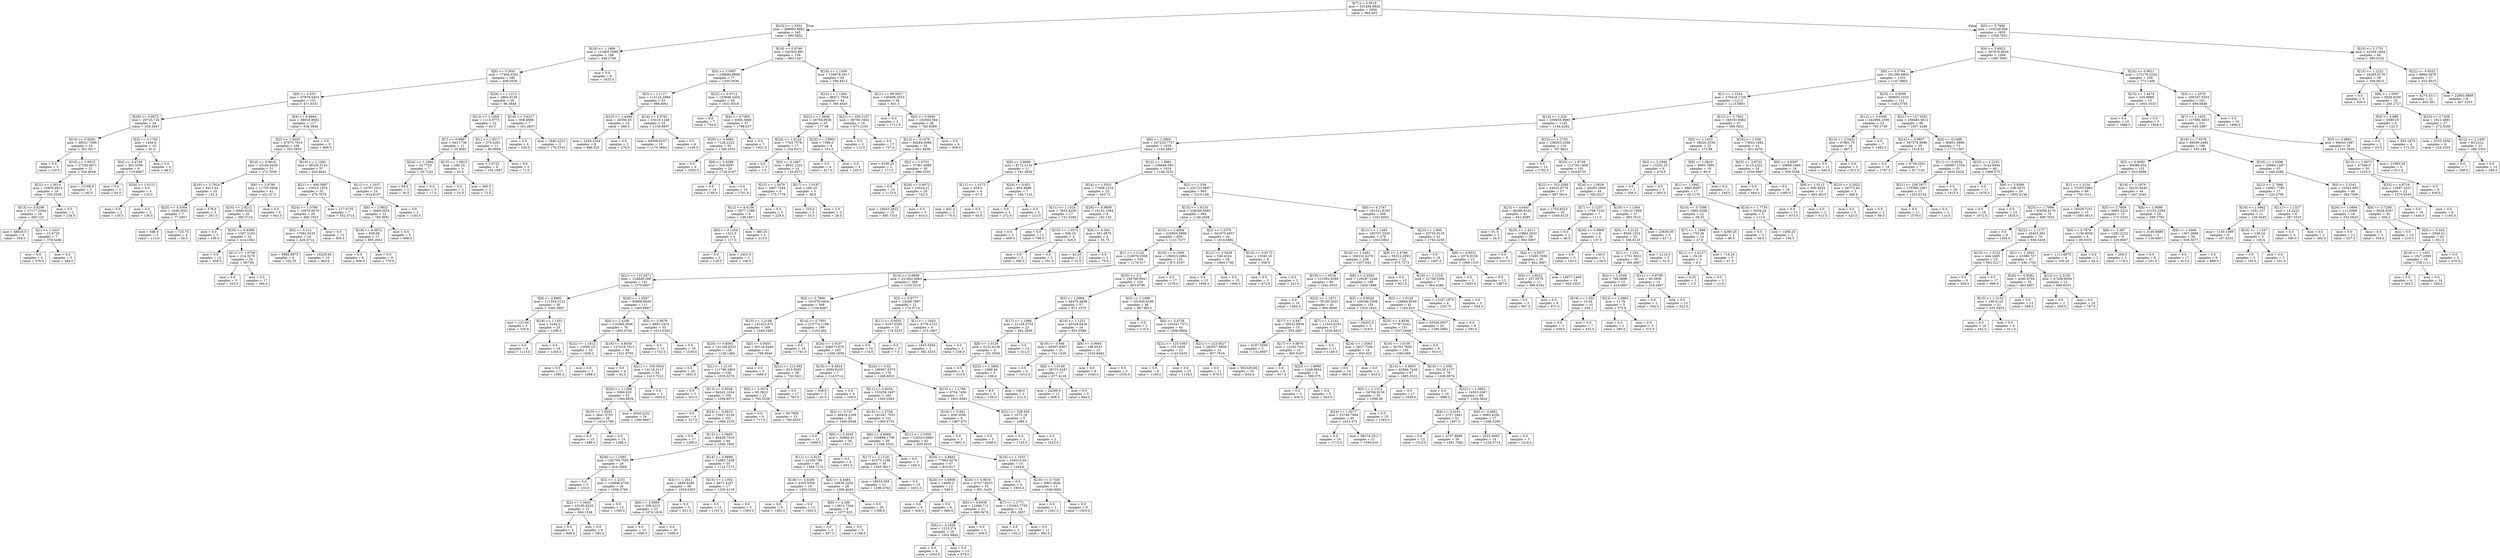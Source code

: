 digraph Tree {
node [shape=box] ;
0 [label="X[7] <= 0.9518\nmse = 331494.8826\nsamples = 2000\nvalue = 994.403"] ;
1 [label="X[15] <= 1.3352\nmse = 288983.6892\nsamples = 345\nvalue = 685.5652"] ;
0 -> 1 [labeldistance=2.5, labelangle=45, headlabel="True"] ;
2 [label="X[19] <= 1.1886\nmse = 121063.3089\nsamples = 186\nvalue = 448.2796"] ;
1 -> 2 ;
3 [label="X[9] <= 5.2641\nmse = 77404.5302\nsamples = 180\nvalue = 409.0556"] ;
2 -> 3 ;
4 [label="X[9] <= 3.553\nmse = 67878.0453\nsamples = 151\nvalue = 471.0331"] ;
3 -> 4 ;
5 [label="X[20] <= 0.9072\nmse = 29725.724\nsamples = 34\nvalue = 239.2647"] ;
4 -> 5 ;
6 [label="X[14] <= 0.8265\nmse = 28531.7066\nsamples = 24\nvalue = 301.0417"] ;
5 -> 6 ;
7 [label="mse = 0.0\nsamples = 3\nvalue = 120.0"] ;
6 -> 7 ;
8 [label="X[16] <= 1.0915\nmse = 27256.4671\nsamples = 21\nvalue = 326.9048"] ;
6 -> 8 ;
9 [label="X[22] <= 1.0014\nmse = 25855.6914\nsamples = 18\nvalue = 350.5556"] ;
8 -> 9 ;
10 [label="X[13] <= 0.8296\nmse = 27177.2344\nsamples = 16\nvalue = 365.125"] ;
9 -> 10 ;
11 [label="mse = 48020.0\nsamples = 9\nvalue = 354.0"] ;
10 -> 11 ;
12 [label="X[1] <= 1.3447\nmse = 15.6735\nsamples = 7\nvalue = 379.4286"] ;
10 -> 12 ;
13 [label="mse = 0.0\nsamples = 4\nvalue = 376.0"] ;
12 -> 13 ;
14 [label="mse = 0.0\nsamples = 3\nvalue = 384.0"] ;
12 -> 14 ;
15 [label="mse = 0.0\nsamples = 2\nvalue = 234.0"] ;
9 -> 15 ;
16 [label="mse = 12168.0\nsamples = 3\nvalue = 185.0"] ;
8 -> 16 ;
17 [label="X[3] <= 1.1765\nmse = 1449.6\nsamples = 10\nvalue = 91.0"] ;
5 -> 17 ;
18 [label="X[4] <= 4.4748\nmse = 361.5556\nsamples = 6\nvalue = 119.6667"] ;
17 -> 18 ;
19 [label="mse = 0.0\nsamples = 2\nvalue = 93.0"] ;
18 -> 19 ;
20 [label="X[24] <= 1.0121\nmse = 9.0\nsamples = 4\nvalue = 133.0"] ;
18 -> 20 ;
21 [label="mse = 0.0\nsamples = 2\nvalue = 130.0"] ;
20 -> 21 ;
22 [label="mse = 0.0\nsamples = 2\nvalue = 136.0"] ;
20 -> 22 ;
23 [label="mse = 0.0\nsamples = 4\nvalue = 48.0"] ;
17 -> 23 ;
24 [label="X[4] <= 6.8404\nmse = 58818.8692\nsamples = 117\nvalue = 538.3846"] ;
4 -> 24 ;
25 [label="X[2] <= 1.3033\nmse = 47975.7616\nsamples = 108\nvalue = 503.5833"] ;
24 -> 25 ;
26 [label="X[14] <= 0.9616\nmse = 25184.4429\nsamples = 51\nvalue = 372.7059"] ;
25 -> 26 ;
27 [label="X[10] <= 5.7924\nmse = 8413.44\nsamples = 10\nvalue = 132.4"] ;
26 -> 27 ;
28 [label="X[23] <= 4.5304\nmse = 1646.2041\nsamples = 7\nvalue = 77.2857"] ;
27 -> 28 ;
29 [label="mse = 648.0\nsamples = 3\nvalue = 113.0"] ;
28 -> 29 ;
30 [label="mse = 720.75\nsamples = 4\nvalue = 50.5"] ;
28 -> 30 ;
31 [label="mse = 578.0\nsamples = 3\nvalue = 261.0"] ;
27 -> 31 ;
32 [label="X[6] <= 3.9789\nmse = 11755.0458\nsamples = 41\nvalue = 431.3171"] ;
26 -> 32 ;
33 [label="X[10] <= 2.8212\nmse = 4940.9192\nsamples = 35\nvalue = 395.3714"] ;
32 -> 33 ;
34 [label="mse = 0.0\nsamples = 3\nvalue = 195.0"] ;
33 -> 34 ;
35 [label="X[20] <= 0.8389\nmse = 1287.3193\nsamples = 32\nvalue = 414.1562"] ;
33 -> 35 ;
36 [label="mse = 0.0\nsamples = 12\nvalue = 458.0"] ;
35 -> 36 ;
37 [label="X[11] <= 1.0756\nmse = 214.3275\nsamples = 20\nvalue = 387.85"] ;
35 -> 37 ;
38 [label="mse = 0.0\nsamples = 3\nvalue = 353.0"] ;
37 -> 38 ;
39 [label="mse = 0.0\nsamples = 17\nvalue = 394.0"] ;
37 -> 39 ;
40 [label="mse = 0.0\nsamples = 6\nvalue = 641.0"] ;
32 -> 40 ;
41 [label="X[19] <= 1.1383\nmse = 39329.5143\nsamples = 57\nvalue = 620.6842"] ;
25 -> 41 ;
42 [label="X[21] <= 406.3997\nmse = 10023.1974\nsamples = 33\nvalue = 479.7879"] ;
41 -> 42 ;
43 [label="X[24] <= 1.0789\nmse = 10879.8476\nsamples = 26\nvalue = 460.1923"] ;
42 -> 43 ;
44 [label="X[0] <= 5.412\nmse = 17682.9235\nsamples = 14\nvalue = 426.0714"] ;
43 -> 44 ;
45 [label="mse = 8992.6875\nsamples = 4\nvalue = 332.25"] ;
44 -> 45 ;
46 [label="mse = 16229.64\nsamples = 10\nvalue = 463.6"] ;
44 -> 46 ;
47 [label="mse = 0.0\nsamples = 12\nvalue = 500.0"] ;
43 -> 47 ;
48 [label="mse = 117.6735\nsamples = 7\nvalue = 552.5714"] ;
42 -> 48 ;
49 [label="X[11] <= 1.1037\nmse = 14797.2431\nsamples = 24\nvalue = 814.4167"] ;
41 -> 49 ;
50 [label="X[6] <= 2.9832\nmse = 2669.3554\nsamples = 22\nvalue = 780.9091"] ;
49 -> 50 ;
51 [label="X[18] <= 6.0672\nmse = 838.09\nsamples = 17\nvalue = 805.2941"] ;
50 -> 51 ;
52 [label="mse = 0.0\nsamples = 8\nvalue = 836.0"] ;
51 -> 52 ;
53 [label="mse = 0.0\nsamples = 9\nvalue = 778.0"] ;
51 -> 53 ;
54 [label="mse = 0.0\nsamples = 5\nvalue = 698.0"] ;
50 -> 54 ;
55 [label="mse = 0.0\nsamples = 2\nvalue = 1183.0"] ;
49 -> 55 ;
56 [label="mse = 0.0\nsamples = 9\nvalue = 956.0"] ;
24 -> 56 ;
57 [label="X[26] <= 1.1213\nmse = 2864.9156\nsamples = 29\nvalue = 86.3448"] ;
3 -> 57 ;
58 [label="X[13] <= 1.1004\nmse = 1115.9773\nsamples = 22\nvalue = 62.5"] ;
57 -> 58 ;
59 [label="X[7] <= 0.8887\nmse = 543.1736\nsamples = 11\nvalue = 35.9091"] ;
58 -> 59 ;
60 [label="X[24] <= 1.1894\nmse = 52.7755\nsamples = 7\nvalue = 20.7143"] ;
59 -> 60 ;
61 [label="mse = 64.0\nsamples = 2\nvalue = 30.0"] ;
60 -> 61 ;
62 [label="mse = 0.0\nsamples = 5\nvalue = 17.0"] ;
60 -> 62 ;
63 [label="X[15] <= 1.0915\nmse = 290.25\nsamples = 4\nvalue = 62.5"] ;
59 -> 63 ;
64 [label="mse = 0.0\nsamples = 2\nvalue = 53.0"] ;
63 -> 64 ;
65 [label="mse = 400.0\nsamples = 2\nvalue = 72.0"] ;
63 -> 65 ;
66 [label="X[1] <= 1.0517\nmse = 274.6281\nsamples = 11\nvalue = 89.0909"] ;
58 -> 66 ;
67 [label="mse = 3.4722\nsamples = 6\nvalue = 104.1667"] ;
66 -> 67 ;
68 [label="mse = 0.0\nsamples = 5\nvalue = 71.0"] ;
66 -> 68 ;
69 [label="X[18] <= 3.6317\nmse = 958.4898\nsamples = 7\nvalue = 161.2857"] ;
57 -> 69 ;
70 [label="mse = 0.0\nsamples = 4\nvalue = 150.0"] ;
69 -> 70 ;
71 [label="mse = 1840.2222\nsamples = 3\nvalue = 176.3333"] ;
69 -> 71 ;
72 [label="mse = 0.0\nsamples = 6\nvalue = 1625.0"] ;
2 -> 72 ;
73 [label="X[19] <= 0.9749\nmse = 342502.891\nsamples = 159\nvalue = 963.1447"] ;
1 -> 73 ;
74 [label="X[4] <= 3.0067\nmse = 238694.8808\nsamples = 77\nvalue = 1355.3636"] ;
73 -> 74 ;
75 [label="X[3] <= 1.1117\nmse = 114124.2994\nsamples = 33\nvalue = 986.6061"] ;
74 -> 75 ;
76 [label="X[15] <= 1.4448\nmse = 26356.65\nsamples = 10\nvalue = 588.5"] ;
75 -> 76 ;
77 [label="mse = 2428.2344\nsamples = 8\nvalue = 666.625"] ;
76 -> 77 ;
78 [label="mse = 0.0\nsamples = 2\nvalue = 276.0"] ;
76 -> 78 ;
79 [label="X[14] <= 0.9781\nmse = 53416.1248\nsamples = 23\nvalue = 1159.6957"] ;
75 -> 79 ;
80 [label="mse = 64006.6537\nsamples = 19\nvalue = 1170.3684"] ;
79 -> 80 ;
81 [label="mse = 0.0\nsamples = 4\nvalue = 1109.0"] ;
79 -> 81 ;
82 [label="X[22] <= 0.9712\nmse = 153646.2454\nsamples = 44\nvalue = 1631.9318"] ;
74 -> 82 ;
83 [label="mse = 0.0\nsamples = 7\nvalue = 754.0"] ;
82 -> 83 ;
84 [label="X[4] <= 4.7565\nmse = 9306.5668\nsamples = 37\nvalue = 1798.027"] ;
82 -> 84 ;
85 [label="X[26] <= 0.8982\nmse = 7126.2222\nsamples = 30\nvalue = 1769.3333"] ;
84 -> 85 ;
86 [label="mse = 0.0\nsamples = 6\nvalue = 1933.0"] ;
85 -> 86 ;
87 [label="X[6] <= 3.8299\nmse = 536.9097\nsamples = 24\nvalue = 1728.4167"] ;
85 -> 87 ;
88 [label="mse = 0.0\nsamples = 14\nvalue = 1748.0"] ;
87 -> 88 ;
89 [label="mse = 0.0\nsamples = 10\nvalue = 1701.0"] ;
87 -> 89 ;
90 [label="mse = 0.0\nsamples = 7\nvalue = 1921.0"] ;
84 -> 90 ;
91 [label="X[19] <= 1.1309\nmse = 159878.4017\nsamples = 82\nvalue = 594.8415"] ;
73 -> 91 ;
92 [label="X[22] <= 1.1264\nmse = 86471.7934\nsamples = 44\nvalue = 390.4545"] ;
91 -> 92 ;
93 [label="X[22] <= 1.0646\nmse = 18794.9536\nsamples = 25\nvalue = 177.08"] ;
92 -> 93 ;
94 [label="X[24] <= 1.0124\nmse = 7763.7578\nsamples = 17\nvalue = 104.6471"] ;
93 -> 94 ;
95 [label="mse = 0.0\nsamples = 3\nvalue = 1.0"] ;
94 -> 95 ;
96 [label="X[0] <= 3.1687\nmse = 6632.1224\nsamples = 14\nvalue = 126.8571"] ;
94 -> 96 ;
97 [label="X[15] <= 1.5679\nmse = 3467.7284\nsamples = 9\nvalue = 175.7778"] ;
96 -> 97 ;
98 [label="X[12] <= 4.4156\nmse = 3077.1389\nsamples = 6\nvalue = 149.1667"] ;
97 -> 98 ;
99 [label="X[6] <= 3.1204\nmse = 1321.5\nsamples = 4\nvalue = 117.0"] ;
98 -> 99 ;
100 [label="mse = 0.0\nsamples = 2\nvalue = 128.0"] ;
99 -> 100 ;
101 [label="mse = 2401.0\nsamples = 2\nvalue = 106.0"] ;
99 -> 101 ;
102 [label="mse = 380.25\nsamples = 2\nvalue = 213.5"] ;
98 -> 102 ;
103 [label="mse = 0.0\nsamples = 3\nvalue = 229.0"] ;
97 -> 103 ;
104 [label="X[17] <= 1.0197\nmse = 266.16\nsamples = 5\nvalue = 38.8"] ;
96 -> 104 ;
105 [label="mse = 225.0\nsamples = 2\nvalue = 55.0"] ;
104 -> 105 ;
106 [label="mse = 2.0\nsamples = 3\nvalue = 28.0"] ;
104 -> 106 ;
107 [label="X[25] <= 2.8901\nmse = 7396.0\nsamples = 8\nvalue = 331.0"] ;
93 -> 107 ;
108 [label="mse = 0.0\nsamples = 4\nvalue = 417.0"] ;
107 -> 108 ;
109 [label="mse = 0.0\nsamples = 4\nvalue = 245.0"] ;
107 -> 109 ;
110 [label="X[21] <= 350.2167\nmse = 36790.1662\nsamples = 19\nvalue = 671.2105"] ;
92 -> 110 ;
111 [label="mse = 0.0\nsamples = 2\nvalue = 112.0"] ;
110 -> 111 ;
112 [label="mse = 0.0\nsamples = 17\nvalue = 737.0"] ;
110 -> 112 ;
113 [label="X[21] <= 98.5637\nmse = 140498.3553\nsamples = 38\nvalue = 831.5"] ;
91 -> 113 ;
114 [label="mse = 0.0\nsamples = 2\nvalue = 1711.0"] ;
113 -> 114 ;
115 [label="X[0] <= 5.5856\nmse = 102943.064\nsamples = 36\nvalue = 782.6389"] ;
113 -> 115 ;
116 [label="X[12] <= 3.1479\nmse = 84264.0068\nsamples = 32\nvalue = 841.8438"] ;
115 -> 116 ;
117 [label="mse = 8190.25\nsamples = 2\nvalue = 171.5"] ;
116 -> 117 ;
118 [label="X[2] <= 1.0753\nmse = 57381.0489\nsamples = 30\nvalue = 886.5333"] ;
116 -> 118 ;
119 [label="mse = 0.0\nsamples = 10\nvalue = 1173.0"] ;
118 -> 119 ;
120 [label="X[20] <= 0.9072\nmse = 24524.21\nsamples = 20\nvalue = 743.3"] ;
118 -> 120 ;
121 [label="mse = 19443.2622\nsamples = 15\nvalue = 685.7333"] ;
120 -> 121 ;
122 [label="mse = 0.0\nsamples = 5\nvalue = 916.0"] ;
120 -> 122 ;
123 [label="mse = 0.0\nsamples = 4\nvalue = 309.0"] ;
115 -> 123 ;
124 [label="X[0] <= 5.7996\nmse = 316328.936\nsamples = 1655\nvalue = 1058.7831"] ;
0 -> 124 [labeldistance=2.5, labelangle=-45, headlabel="False"] ;
125 [label="X[4] <= 5.8922\nmse = 307676.9626\nsamples = 1589\nvalue = 1087.5991"] ;
124 -> 125 ;
126 [label="X[6] <= 5.5794\nmse = 291280.6893\nsamples = 1333\nvalue = 1147.9902"] ;
125 -> 126 ;
127 [label="X[1] <= 1.3334\nmse = 270418.1729\nsamples = 1212\nvalue = 1113.5883"] ;
126 -> 127 ;
128 [label="X[14] <= 1.026\nmse = 259655.9965\nsamples = 1145\nvalue = 1144.4262"] ;
127 -> 128 ;
129 [label="X[6] <= 1.2805\nmse = 247233.7757\nsamples = 1029\nvalue = 1183.4947"] ;
128 -> 129 ;
130 [label="X[9] <= 3.8689\nmse = 8172.4132\nsamples = 11\nvalue = 181.3636"] ;
129 -> 130 ;
131 [label="X[11] <= 1.0172\nmse = 429.5\nsamples = 4\nvalue = 67.0"] ;
130 -> 131 ;
132 [label="mse = 841.0\nsamples = 2\nvalue = 70.0"] ;
131 -> 132 ;
133 [label="mse = 0.0\nsamples = 2\nvalue = 64.0"] ;
131 -> 133 ;
134 [label="X[20] <= 0.851\nmse = 852.4898\nsamples = 7\nvalue = 246.7143"] ;
130 -> 134 ;
135 [label="mse = 0.0\nsamples = 4\nvalue = 272.0"] ;
134 -> 135 ;
136 [label="mse = 0.0\nsamples = 3\nvalue = 213.0"] ;
134 -> 136 ;
137 [label="X[12] <= 1.8981\nmse = 238848.093\nsamples = 1018\nvalue = 1194.3232"] ;
129 -> 137 ;
138 [label="X[24] <= 1.0331\nmse = 77008.1216\nsamples = 25\nvalue = 565.72"] ;
137 -> 138 ;
139 [label="X[11] <= 1.1024\nmse = 7653.4256\nsamples = 17\nvalue = 741.5294"] ;
138 -> 139 ;
140 [label="mse = 0.0\nsamples = 5\nvalue = 606.0"] ;
139 -> 140 ;
141 [label="mse = 0.0\nsamples = 12\nvalue = 798.0"] ;
139 -> 141 ;
142 [label="X[26] <= 0.9608\nmse = 19132.1094\nsamples = 8\nvalue = 192.125"] ;
138 -> 142 ;
143 [label="X[15] <= 1.3575\nmse = 506.25\nsamples = 4\nvalue = 328.5"] ;
142 -> 143 ;
144 [label="mse = 0.0\nsamples = 2\nvalue = 306.0"] ;
143 -> 144 ;
145 [label="mse = 0.0\nsamples = 2\nvalue = 351.0"] ;
143 -> 145 ;
146 [label="X[9] <= 4.545\nmse = 561.6875\nsamples = 4\nvalue = 55.75"] ;
142 -> 146 ;
147 [label="mse = 42.25\nsamples = 2\nvalue = 32.5"] ;
146 -> 147 ;
148 [label="mse = 0.0\nsamples = 2\nvalue = 79.0"] ;
146 -> 148 ;
149 [label="X[2] <= 1.539\nmse = 232723.9697\nsamples = 993\nvalue = 1210.149"] ;
137 -> 149 ;
150 [label="X[15] <= 1.6133\nmse = 238349.5683\nsamples = 684\nvalue = 1146.2456"] ;
149 -> 150 ;
151 [label="X[15] <= 1.4064\nmse = 220855.5886\nsamples = 650\nvalue = 1121.7477"] ;
150 -> 151 ;
152 [label="X[1] <= 1.1132\nmse = 218078.0308\nsamples = 530\nvalue = 1178.517"] ;
151 -> 152 ;
153 [label="X[21] <= 115.2871\nmse = 124848.288\nsamples = 141\nvalue = 1379.9007"] ;
152 -> 153 ;
154 [label="X[9] <= 2.8892\nmse = 111554.5122\nsamples = 30\nvalue = 1062.5667"] ;
153 -> 154 ;
155 [label="mse = 125.44\nsamples = 5\nvalue = 330.4"] ;
154 -> 155 ;
156 [label="X[19] <= 1.1451\nmse = 5184.0\nsamples = 25\nvalue = 1209.0"] ;
154 -> 156 ;
157 [label="mse = 0.0\nsamples = 9\nvalue = 1113.0"] ;
156 -> 157 ;
158 [label="mse = 0.0\nsamples = 16\nvalue = 1263.0"] ;
156 -> 158 ;
159 [label="X[26] <= 1.0507\nmse = 93868.9429\nsamples = 111\nvalue = 1465.6667"] ;
153 -> 159 ;
160 [label="X[0] <= 2.4188\nmse = 116388.3006\nsamples = 78\nvalue = 1402.4744"] ;
159 -> 160 ;
161 [label="X[22] <= 1.1812\nmse = 12095.16\nsamples = 20\nvalue = 1636.2"] ;
160 -> 161 ;
162 [label="mse = 0.0\nsamples = 17\nvalue = 1590.0"] ;
161 -> 162 ;
163 [label="mse = 0.0\nsamples = 3\nvalue = 1898.0"] ;
161 -> 163 ;
164 [label="X[18] <= 4.8038\nmse = 127018.7613\nsamples = 58\nvalue = 1321.8793"] ;
160 -> 164 ;
165 [label="mse = 0.0\nsamples = 4\nvalue = 82.0"] ;
164 -> 165 ;
166 [label="X[21] <= 339.5924\nmse = 14118.3117\nsamples = 54\nvalue = 1413.7222"] ;
164 -> 166 ;
167 [label="X[24] <= 1.1368\nmse = 5060.655\nsamples = 52\nvalue = 1394.8654"] ;
166 -> 167 ;
168 [label="X[19] <= 1.0553\nmse = 3641.5753\nsamples = 28\nvalue = 1424.1786"] ;
167 -> 168 ;
169 [label="mse = 0.0\nsamples = 13\nvalue = 1489.0"] ;
168 -> 169 ;
170 [label="mse = 0.0\nsamples = 15\nvalue = 1368.0"] ;
168 -> 170 ;
171 [label="mse = 4544.2222\nsamples = 24\nvalue = 1360.6667"] ;
167 -> 171 ;
172 [label="mse = 0.0\nsamples = 2\nvalue = 1904.0"] ;
166 -> 172 ;
173 [label="X[5] <= 0.9076\nmse = 8893.2415\nsamples = 33\nvalue = 1615.0303"] ;
159 -> 173 ;
174 [label="mse = 0.0\nsamples = 13\nvalue = 1732.0"] ;
173 -> 174 ;
175 [label="mse = 0.0\nsamples = 20\nvalue = 1539.0"] ;
173 -> 175 ;
176 [label="X[14] <= 0.9698\nmse = 231842.4963\nsamples = 389\nvalue = 1105.5219"] ;
152 -> 176 ;
177 [label="X[4] <= 3.7906\nmse = 191979.4404\nsamples = 368\nvalue = 1158.6467"] ;
176 -> 177 ;
178 [label="X[15] <= 1.2148\nmse = 141422.672\nsamples = 169\nvalue = 1048.2485"] ;
177 -> 178 ;
179 [label="X[20] <= 0.8561\nmse = 141148.9233\nsamples = 128\nvalue = 1128.1484"] ;
178 -> 179 ;
180 [label="mse = 0.0\nsamples = 20\nvalue = 1631.0"] ;
179 -> 180 ;
181 [label="X[1] <= 1.2119\nmse = 111790.2863\nsamples = 108\nvalue = 1035.0278"] ;
179 -> 181 ;
182 [label="mse = 0.0\nsamples = 3\nvalue = 201.0"] ;
181 -> 182 ;
183 [label="X[13] <= 0.8536\nmse = 94542.1034\nsamples = 105\nvalue = 1058.8571"] ;
181 -> 183 ;
184 [label="mse = 0.0\nsamples = 4\nvalue = 317.0"] ;
183 -> 184 ;
185 [label="X[24] <= 0.9915\nmse = 75627.0128\nsamples = 101\nvalue = 1088.2376"] ;
183 -> 185 ;
186 [label="mse = 0.0\nsamples = 17\nvalue = 1296.0"] ;
185 -> 186 ;
187 [label="X[15] <= 1.0665\nmse = 80428.7018\nsamples = 84\nvalue = 1046.1905"] ;
185 -> 187 ;
188 [label="X[26] <= 1.1093\nmse = 182709.7503\nsamples = 29\nvalue = 916.2069"] ;
187 -> 188 ;
189 [label="mse = 0.0\nsamples = 3\nvalue = 133.0"] ;
188 -> 189 ;
190 [label="X[2] <= 1.2231\nmse = 124846.4749\nsamples = 26\nvalue = 1006.5769"] ;
188 -> 190 ;
191 [label="X[2] <= 1.0443\nmse = 15185.8225\nsamples = 13\nvalue = 664.1538"] ;
190 -> 191 ;
192 [label="mse = 0.0\nsamples = 4\nvalue = 849.0"] ;
191 -> 192 ;
193 [label="mse = 0.0\nsamples = 9\nvalue = 582.0"] ;
191 -> 193 ;
194 [label="mse = 0.0\nsamples = 13\nvalue = 1349.0"] ;
190 -> 194 ;
195 [label="X[14] <= 0.8899\nmse = 12892.7438\nsamples = 55\nvalue = 1114.7273"] ;
187 -> 195 ;
196 [label="X[3] <= 1.2011\nmse = 2949.9204\nsamples = 38\nvalue = 1054.0263"] ;
195 -> 196 ;
197 [label="X[6] <= 2.6669\nmse = 309.4215\nsamples = 33\nvalue = 1074.1818"] ;
196 -> 197 ;
198 [label="mse = 0.0\nsamples = 13\nvalue = 1096.0"] ;
197 -> 198 ;
199 [label="mse = 0.0\nsamples = 20\nvalue = 1060.0"] ;
197 -> 199 ;
200 [label="mse = 0.0\nsamples = 5\nvalue = 921.0"] ;
196 -> 200 ;
201 [label="X[15] <= 1.1352\nmse = 8471.4187\nsamples = 17\nvalue = 1250.4118"] ;
195 -> 201 ;
202 [label="mse = 0.0\nsamples = 12\nvalue = 1191.0"] ;
201 -> 202 ;
203 [label="mse = 0.0\nsamples = 5\nvalue = 1393.0"] ;
201 -> 203 ;
204 [label="X[5] <= 0.9455\nmse = 60124.6449\nsamples = 41\nvalue = 798.8049"] ;
178 -> 204 ;
205 [label="mse = 0.0\nsamples = 3\nvalue = 1666.0"] ;
204 -> 205 ;
206 [label="X[21] <= 212.692\nmse = 813.5935\nsamples = 38\nvalue = 730.3421"] ;
204 -> 206 ;
207 [label="X[9] <= 3.3574\nmse = 95.3923\nsamples = 21\nvalue = 705.5238"] ;
206 -> 207 ;
208 [label="mse = 0.0\nsamples = 6\nvalue = 717.0"] ;
207 -> 208 ;
209 [label="mse = 59.7956\nsamples = 15\nvalue = 700.9333"] ;
207 -> 209 ;
210 [label="mse = 0.0\nsamples = 17\nvalue = 761.0"] ;
206 -> 210 ;
211 [label="X[14] <= 0.7933\nmse = 215774.1198\nsamples = 199\nvalue = 1252.402"] ;
177 -> 211 ;
212 [label="mse = 0.0\nsamples = 16\nvalue = 1781.0"] ;
211 -> 212 ;
213 [label="X[24] <= 1.0107\nmse = 208073.878\nsamples = 183\nvalue = 1206.1858"] ;
211 -> 213 ;
214 [label="X[18] <= 8.4924\nmse = 4094.8163\nsamples = 7\nvalue = 114.5714"] ;
213 -> 214 ;
215 [label="mse = 338.0\nsamples = 3\nvalue = 42.0"] ;
214 -> 215 ;
216 [label="mse = 0.0\nsamples = 4\nvalue = 169.0"] ;
214 -> 216 ;
217 [label="X[20] <= 0.92\nmse = 166907.6373\nsamples = 176\nvalue = 1249.6023"] ;
213 -> 217 ;
218 [label="X[11] <= 0.9254\nmse = 153258.1607\nsamples = 163\nvalue = 1205.5583"] ;
217 -> 218 ;
219 [label="X[2] <= 0.747\nmse = 46434.2209\nsamples = 62\nvalue = 1400.8548"] ;
218 -> 219 ;
220 [label="mse = 0.0\nsamples = 12\nvalue = 1689.0"] ;
219 -> 220 ;
221 [label="X[0] <= 5.5045\nmse = 32869.41\nsamples = 50\nvalue = 1331.7"] ;
219 -> 221 ;
222 [label="X[11] <= 0.8151\nmse = 22100.768\nsamples = 46\nvalue = 1364.7174"] ;
221 -> 222 ;
223 [label="X[18] <= 3.0269\nmse = 4355.5556\nsamples = 18\nvalue = 1455.3333"] ;
222 -> 223 ;
224 [label="mse = 0.0\nsamples = 6\nvalue = 1362.0"] ;
223 -> 224 ;
225 [label="mse = 0.0\nsamples = 12\nvalue = 1502.0"] ;
223 -> 225 ;
226 [label="X[4] <= 4.4484\nmse = 24836.3202\nsamples = 28\nvalue = 1306.4643"] ;
222 -> 226 ;
227 [label="X[9] <= 4.286\nmse = 13612.7344\nsamples = 8\nvalue = 1077.625"] ;
226 -> 227 ;
228 [label="mse = 0.0\nsamples = 3\nvalue = 927.0"] ;
227 -> 228 ;
229 [label="mse = 0.0\nsamples = 5\nvalue = 1168.0"] ;
227 -> 229 ;
230 [label="mse = 0.0\nsamples = 20\nvalue = 1398.0"] ;
226 -> 230 ;
231 [label="mse = 0.0\nsamples = 4\nvalue = 952.0"] ;
221 -> 231 ;
232 [label="X[16] <= 1.0749\nmse = 181047.7051\nsamples = 101\nvalue = 1085.6733"] ;
218 -> 232 ;
233 [label="X[6] <= 4.6069\nmse = 150888.1709\nsamples = 39\nvalue = 1348.3333"] ;
232 -> 233 ;
234 [label="X[17] <= 1.1124\nmse = 41075.1196\nsamples = 36\nvalue = 1445.3611"] ;
233 -> 234 ;
235 [label="mse = 18634.059\nsamples = 21\nvalue = 1298.4762"] ;
234 -> 235 ;
236 [label="mse = 0.0\nsamples = 15\nvalue = 1651.0"] ;
234 -> 236 ;
237 [label="mse = 0.0\nsamples = 3\nvalue = 184.0"] ;
233 -> 237 ;
238 [label="X[11] <= 1.1058\nmse = 129323.6993\nsamples = 62\nvalue = 920.4516"] ;
232 -> 238 ;
239 [label="X[20] <= 0.8843\nmse = 77963.4278\nsamples = 47\nvalue = 810.617"] ;
238 -> 239 ;
240 [label="X[20] <= 0.8806\nmse = 14400.0\nsamples = 12\nvalue = 546.0"] ;
239 -> 240 ;
241 [label="mse = 0.0\nsamples = 6\nvalue = 426.0"] ;
240 -> 241 ;
242 [label="mse = 0.0\nsamples = 6\nvalue = 666.0"] ;
240 -> 242 ;
243 [label="X[26] <= 0.9016\nmse = 67517.8253\nsamples = 35\nvalue = 901.3429"] ;
239 -> 243 ;
244 [label="X[6] <= 4.6038\nmse = 12496.712\nsamples = 21\nvalue = 968.0476"] ;
243 -> 244 ;
245 [label="X[6] <= 4.1836\nmse = 1215.374\nsamples = 19\nvalue = 1002.6842"] ;
244 -> 245 ;
246 [label="mse = 0.0\nsamples = 6\nvalue = 1054.0"] ;
245 -> 246 ;
247 [label="mse = 0.0\nsamples = 13\nvalue = 979.0"] ;
245 -> 247 ;
248 [label="mse = 0.0\nsamples = 2\nvalue = 639.0"] ;
244 -> 248 ;
249 [label="X[7] <= 1.1771\nmse = 133363.7755\nsamples = 14\nvalue = 801.2857"] ;
243 -> 249 ;
250 [label="mse = 0.0\nsamples = 3\nvalue = 102.0"] ;
249 -> 250 ;
251 [label="mse = 0.0\nsamples = 11\nvalue = 992.0"] ;
249 -> 251 ;
252 [label="X[16] <= 1.1031\nmse = 134015.04\nsamples = 15\nvalue = 1264.6"] ;
238 -> 252 ;
253 [label="mse = 0.0\nsamples = 4\nvalue = 1855.0"] ;
252 -> 253 ;
254 [label="X[10] <= 3.7345\nmse = 9902.0826\nsamples = 11\nvalue = 1049.9091"] ;
252 -> 254 ;
255 [label="mse = 0.0\nsamples = 2\nvalue = 1261.0"] ;
254 -> 255 ;
256 [label="mse = 0.0\nsamples = 9\nvalue = 1003.0"] ;
254 -> 256 ;
257 [label="X[15] <= 1.1706\nmse = 8754.7456\nsamples = 13\nvalue = 1801.8462"] ;
217 -> 257 ;
258 [label="X[19] <= 0.942\nmse = 658.3594\nsamples = 8\nvalue = 1867.875"] ;
257 -> 258 ;
259 [label="mse = 0.0\nsamples = 3\nvalue = 1901.0"] ;
258 -> 259 ;
260 [label="mse = 0.0\nsamples = 5\nvalue = 1848.0"] ;
258 -> 260 ;
261 [label="X[21] <= 338.929\nmse = 3572.16\nsamples = 5\nvalue = 1696.2"] ;
257 -> 261 ;
262 [label="mse = 0.0\nsamples = 3\nvalue = 1745.0"] ;
261 -> 262 ;
263 [label="mse = 0.0\nsamples = 2\nvalue = 1623.0"] ;
261 -> 263 ;
264 [label="X[3] <= 0.8777\nmse = 14269.7687\nsamples = 21\nvalue = 174.5714"] ;
176 -> 264 ;
265 [label="X[11] <= 0.9555\nmse = 6197.5556\nsamples = 15\nvalue = 118.3333"] ;
264 -> 265 ;
266 [label="mse = 0.0\nsamples = 10\nvalue = 174.0"] ;
265 -> 266 ;
267 [label="mse = 0.0\nsamples = 5\nvalue = 7.0"] ;
265 -> 267 ;
268 [label="X[1] <= 1.2443\nmse = 6776.4722\nsamples = 6\nvalue = 315.1667"] ;
264 -> 268 ;
269 [label="mse = 1643.5556\nsamples = 3\nvalue = 392.3333"] ;
268 -> 269 ;
270 [label="mse = 0.0\nsamples = 3\nvalue = 238.0"] ;
268 -> 270 ;
271 [label="X[10] <= 6.1599\nmse = 156023.2664\nsamples = 120\nvalue = 871.0167"] ;
151 -> 271 ;
272 [label="X[25] <= 5.2\nmse = 149768.0041\nsamples = 103\nvalue = 803.6796"] ;
271 -> 272 ;
273 [label="X[5] <= 1.0984\nmse = 84476.4838\nsamples = 57\nvalue = 671.1579"] ;
272 -> 273 ;
274 [label="X[17] <= 1.1896\nmse = 21128.9754\nsamples = 23\nvalue = 402.2609"] ;
273 -> 274 ;
275 [label="X[8] <= 1.0128\nmse = 6122.9136\nsamples = 9\nvalue = 231.5556"] ;
274 -> 275 ;
276 [label="mse = 0.0\nsamples = 4\nvalue = 313.0"] ;
275 -> 276 ;
277 [label="X[23] <= 1.5892\nmse = 1469.44\nsamples = 5\nvalue = 166.4"] ;
275 -> 277 ;
278 [label="mse = 8.0\nsamples = 3\nvalue = 136.0"] ;
277 -> 278 ;
279 [label="mse = 196.0\nsamples = 2\nvalue = 212.0"] ;
277 -> 279 ;
280 [label="mse = 0.0\nsamples = 14\nvalue = 512.0"] ;
274 -> 280 ;
281 [label="X[16] <= 1.1251\nmse = 45328.6436\nsamples = 34\nvalue = 853.0588"] ;
273 -> 281 ;
282 [label="X[19] <= 0.946\nmse = 40507.8367\nsamples = 21\nvalue = 741.1429"] ;
281 -> 282 ;
283 [label="mse = 0.0\nsamples = 4\nvalue = 1012.0"] ;
282 -> 283 ;
284 [label="X[8] <= 1.0149\nmse = 28715.4187\nsamples = 17\nvalue = 677.4118"] ;
282 -> 284 ;
285 [label="mse = 24299.0\nsamples = 12\nvalue = 608.0"] ;
284 -> 285 ;
286 [label="mse = 0.0\nsamples = 5\nvalue = 844.0"] ;
284 -> 286 ;
287 [label="X[8] <= 0.9664\nmse = 199.0533\nsamples = 13\nvalue = 1033.8462"] ;
281 -> 287 ;
288 [label="mse = 0.0\nsamples = 8\nvalue = 1045.0"] ;
287 -> 288 ;
289 [label="mse = 0.0\nsamples = 5\nvalue = 1016.0"] ;
287 -> 289 ;
290 [label="X[3] <= 1.1066\nmse = 181945.6186\nsamples = 46\nvalue = 967.8913"] ;
272 -> 290 ;
291 [label="mse = 0.0\nsamples = 2\nvalue = 110.0"] ;
290 -> 291 ;
292 [label="X[0] <= 3.4738\nmse = 155241.7371\nsamples = 44\nvalue = 1006.8864"] ;
290 -> 292 ;
293 [label="X[21] <= 125.0363\nmse = 153.3459\nsamples = 23\nvalue = 1143.0435"] ;
292 -> 293 ;
294 [label="mse = 0.0\nsamples = 8\nvalue = 1160.0"] ;
293 -> 294 ;
295 [label="mse = 0.0\nsamples = 15\nvalue = 1134.0"] ;
293 -> 295 ;
296 [label="X[21] <= 223.5027\nmse = 282557.9909\nsamples = 21\nvalue = 857.7619"] ;
292 -> 296 ;
297 [label="mse = 0.0\nsamples = 11\nvalue = 879.0"] ;
296 -> 297 ;
298 [label="mse = 592329.84\nsamples = 10\nvalue = 834.4"] ;
296 -> 298 ;
299 [label="mse = 0.0\nsamples = 17\nvalue = 1279.0"] ;
271 -> 299 ;
300 [label="X[2] <= 1.3379\nmse = 341975.0657\nsamples = 34\nvalue = 1614.5882"] ;
150 -> 300 ;
301 [label="X[12] <= 3.5428\nmse = 549.4324\nsamples = 28\nvalue = 1884.1786"] ;
300 -> 301 ;
302 [label="mse = 0.0\nsamples = 13\nvalue = 1859.0"] ;
301 -> 302 ;
303 [label="mse = 0.0\nsamples = 15\nvalue = 1906.0"] ;
301 -> 303 ;
304 [label="X[14] <= 0.9173\nmse = 13340.25\nsamples = 6\nvalue = 356.5"] ;
300 -> 304 ;
305 [label="mse = 0.0\nsamples = 3\nvalue = 472.0"] ;
304 -> 305 ;
306 [label="mse = 0.0\nsamples = 3\nvalue = 241.0"] ;
304 -> 306 ;
307 [label="X[6] <= 4.2747\nmse = 191221.8182\nsamples = 309\nvalue = 1351.6052"] ;
149 -> 307 ;
308 [label="X[11] <= 1.1483\nmse = 185797.3505\nsamples = 278\nvalue = 1303.5863"] ;
307 -> 308 ;
309 [label="X[16] <= 1.0461\nmse = 160222.4278\nsamples = 256\nvalue = 1357.543"] ;
308 -> 309 ;
310 [label="X[19] <= 1.0534\nmse = 131092.8389\nsamples = 60\nvalue = 1041.8333"] ;
309 -> 310 ;
311 [label="mse = 0.0\nsamples = 18\nvalue = 1464.0"] ;
310 -> 311 ;
312 [label="X[22] <= 1.1871\nmse = 78158.3243\nsamples = 42\nvalue = 860.9048"] ;
310 -> 312 ;
313 [label="X[17] <= 0.847\nmse = 56532.9956\nsamples = 15\nvalue = 559.2667"] ;
312 -> 313 ;
314 [label="mse = 6197.5556\nsamples = 3\nvalue = 132.6667"] ;
313 -> 314 ;
315 [label="X[17] <= 0.9976\nmse = 12245.7431\nsamples = 12\nvalue = 665.9167"] ;
313 -> 315 ;
316 [label="mse = 0.0\nsamples = 4\nvalue = 817.0"] ;
315 -> 316 ;
317 [label="X[25] <= 1.8999\nmse = 1248.9844\nsamples = 8\nvalue = 590.375"] ;
315 -> 317 ;
318 [label="mse = 0.0\nsamples = 3\nvalue = 636.0"] ;
317 -> 318 ;
319 [label="mse = 0.0\nsamples = 5\nvalue = 563.0"] ;
317 -> 319 ;
320 [label="X[7] <= 1.2142\nmse = 11542.9163\nsamples = 27\nvalue = 1028.4815"] ;
312 -> 320 ;
321 [label="mse = 0.0\nsamples = 11\nvalue = 1149.0"] ;
320 -> 321 ;
322 [label="X[24] <= 1.0363\nmse = 2627.7344\nsamples = 16\nvalue = 945.625"] ;
320 -> 322 ;
323 [label="mse = 0.0\nsamples = 14\nvalue = 965.0"] ;
322 -> 323 ;
324 [label="mse = 0.0\nsamples = 2\nvalue = 810.0"] ;
322 -> 324 ;
325 [label="X[6] <= 3.3354\nmse = 129287.2246\nsamples = 196\nvalue = 1454.1888"] ;
309 -> 325 ;
326 [label="X[5] <= 0.8526\nmse = 100346.3308\nsamples = 154\nvalue = 1533.1623"] ;
325 -> 326 ;
327 [label="mse = 34322.0\nsamples = 3\nvalue = 319.0"] ;
326 -> 327 ;
328 [label="X[25] <= 4.8536\nmse = 71787.6341\nsamples = 151\nvalue = 1557.2848"] ;
326 -> 328 ;
329 [label="X[19] <= 1.0159\nmse = 56703.7608\nsamples = 145\nvalue = 1584.069"] ;
328 -> 329 ;
330 [label="X[14] <= 0.8955\nmse = 62664.7249\nsamples = 67\nvalue = 1685.5522"] ;
329 -> 330 ;
331 [label="X[5] <= 1.1313\nmse = 54704.9156\nsamples = 50\nvalue = 1599.38"] ;
330 -> 331 ;
332 [label="X[24] <= 1.0277\nmse = 53749.7994\nsamples = 40\nvalue = 1653.475"] ;
331 -> 332 ;
333 [label="mse = 0.0\nsamples = 19\nvalue = 1713.0"] ;
332 -> 333 ;
334 [label="mse = 96274.3311\nsamples = 21\nvalue = 1599.619"] ;
332 -> 334 ;
335 [label="mse = 0.0\nsamples = 10\nvalue = 1383.0"] ;
331 -> 335 ;
336 [label="mse = 0.0\nsamples = 17\nvalue = 1939.0"] ;
330 -> 336 ;
337 [label="X[16] <= 1.059\nmse = 35138.1177\nsamples = 78\nvalue = 1496.8974"] ;
329 -> 337 ;
338 [label="mse = 0.0\nsamples = 10\nvalue = 1888.0"] ;
337 -> 338 ;
339 [label="X[22] <= 1.0662\nmse = 14503.2067\nsamples = 68\nvalue = 1439.3824"] ;
337 -> 339 ;
340 [label="X[4] <= 3.4191\nmse = 3727.2941\nsamples = 51\nvalue = 1497.0"] ;
339 -> 340 ;
341 [label="mse = 0.0\nsamples = 12\nvalue = 1514.0"] ;
340 -> 341 ;
342 [label="mse = 4757.8698\nsamples = 39\nvalue = 1491.7692"] ;
340 -> 342 ;
343 [label="X[0] <= 4.0851\nmse = 6993.4256\nsamples = 17\nvalue = 1266.5294"] ;
339 -> 343 ;
344 [label="mse = 2522.0663\nsamples = 14\nvalue = 1234.0714"] ;
343 -> 344 ;
345 [label="mse = 0.0\nsamples = 3\nvalue = 1418.0"] ;
343 -> 345 ;
346 [label="mse = 0.0\nsamples = 6\nvalue = 910.0"] ;
328 -> 346 ;
347 [label="X[3] <= 1.0129\nmse = 128684.8549\nsamples = 42\nvalue = 1164.619"] ;
325 -> 347 ;
348 [label="mse = 63326.0657\nsamples = 34\nvalue = 1299.5882"] ;
347 -> 348 ;
349 [label="mse = 0.0\nsamples = 8\nvalue = 591.0"] ;
347 -> 349 ;
350 [label="X[9] <= 2.4798\nmse = 55312.2893\nsamples = 22\nvalue = 675.7273"] ;
308 -> 350 ;
351 [label="mse = 0.0\nsamples = 15\nvalue = 821.0"] ;
350 -> 351 ;
352 [label="X[16] <= 1.1318\nmse = 31708.5306\nsamples = 7\nvalue = 364.4286"] ;
350 -> 352 ;
353 [label="mse = 13167.1875\nsamples = 4\nvalue = 229.75"] ;
352 -> 353 ;
354 [label="mse = 0.0\nsamples = 3\nvalue = 544.0"] ;
352 -> 354 ;
355 [label="X[23] <= 1.905\nmse = 33755.0135\nsamples = 31\nvalue = 1782.2258"] ;
307 -> 355 ;
356 [label="mse = 0.0\nsamples = 16\nvalue = 1607.0"] ;
355 -> 356 ;
357 [label="X[8] <= 0.9531\nmse = 2074.9156\nsamples = 15\nvalue = 1969.1333"] ;
355 -> 357 ;
358 [label="mse = 0.0\nsamples = 2\nvalue = 1853.0"] ;
357 -> 358 ;
359 [label="mse = 0.0\nsamples = 13\nvalue = 1987.0"] ;
357 -> 359 ;
360 [label="X[25] <= 1.2703\nmse = 236203.2396\nsamples = 116\nvalue = 797.8621"] ;
128 -> 360 ;
361 [label="mse = 0.0\nsamples = 15\nvalue = 1762.0"] ;
360 -> 361 ;
362 [label="X[25] <= 1.9749\nmse = 112726.1408\nsamples = 101\nvalue = 654.6733"] ;
360 -> 362 ;
363 [label="X[21] <= 353.2569\nmse = 44032.8778\nsamples = 57\nvalue = 897.5614"] ;
362 -> 363 ;
364 [label="X[23] <= 4.6447\nmse = 49398.8102\nsamples = 41\nvalue = 841.6585"] ;
363 -> 364 ;
365 [label="mse = 81.0\nsamples = 2\nvalue = 24.0"] ;
364 -> 365 ;
366 [label="X[25] <= 1.4211\nmse = 15884.2932\nsamples = 39\nvalue = 883.5897"] ;
364 -> 366 ;
367 [label="mse = 0.0\nsamples = 9\nvalue = 1021.0"] ;
366 -> 367 ;
368 [label="X[4] <= 4.5077\nmse = 13285.7656\nsamples = 30\nvalue = 842.3667"] ;
366 -> 368 ;
369 [label="X[6] <= 2.8022\nmse = 257.0579\nsamples = 11\nvalue = 880.8182"] ;
368 -> 369 ;
370 [label="mse = 0.0\nsamples = 3\nvalue = 907.0"] ;
369 -> 370 ;
371 [label="mse = 0.0\nsamples = 8\nvalue = 871.0"] ;
369 -> 371 ;
372 [label="mse = 19477.1468\nsamples = 19\nvalue = 820.1053"] ;
368 -> 372 ;
373 [label="mse = 1753.6523\nsamples = 16\nvalue = 1040.8125"] ;
363 -> 373 ;
374 [label="X[24] <= 1.0026\nmse = 26285.2949\nsamples = 44\nvalue = 340.0227"] ;
362 -> 374 ;
375 [label="X[7] <= 1.1257\nmse = 1769.7143\nsamples = 7\nvalue = 111.0"] ;
374 -> 375 ;
376 [label="mse = 0.0\nsamples = 2\nvalue = 46.0"] ;
375 -> 376 ;
377 [label="X[26] <= 0.9969\nmse = 111.6\nsamples = 5\nvalue = 137.0"] ;
375 -> 377 ;
378 [label="mse = 0.0\nsamples = 3\nvalue = 143.0"] ;
377 -> 378 ;
379 [label="mse = 144.0\nsamples = 2\nvalue = 128.0"] ;
377 -> 379 ;
380 [label="X[19] <= 1.1564\nmse = 19122.7684\nsamples = 37\nvalue = 383.3514"] ;
374 -> 380 ;
381 [label="X[0] <= 5.2122\nmse = 8506.1523\nsamples = 32\nvalue = 346.8125"] ;
380 -> 381 ;
382 [label="X[1] <= 1.254\nmse = 2751.5822\nsamples = 30\nvalue = 366.4667"] ;
381 -> 382 ;
383 [label="X[4] <= 2.2548\nmse = 766.0889\nsamples = 15\nvalue = 414.6667"] ;
382 -> 383 ;
384 [label="X[19] <= 1.052\nmse = 10.29\nsamples = 10\nvalue = 434.1"] ;
383 -> 384 ;
385 [label="mse = 0.0\nsamples = 3\nvalue = 439.0"] ;
384 -> 385 ;
386 [label="mse = 0.0\nsamples = 7\nvalue = 432.0"] ;
384 -> 386 ;
387 [label="X[23] <= 3.0863\nmse = 11.76\nsamples = 5\nvalue = 375.8"] ;
383 -> 387 ;
388 [label="mse = 0.0\nsamples = 2\nvalue = 380.0"] ;
387 -> 388 ;
389 [label="mse = 0.0\nsamples = 3\nvalue = 373.0"] ;
387 -> 389 ;
390 [label="X[11] <= 0.8799\nmse = 90.5956\nsamples = 15\nvalue = 318.2667"] ;
382 -> 390 ;
391 [label="mse = 0.0\nsamples = 2\nvalue = 294.0"] ;
390 -> 391 ;
392 [label="mse = 0.0\nsamples = 13\nvalue = 322.0"] ;
390 -> 392 ;
393 [label="mse = 2116.0\nsamples = 2\nvalue = 52.0"] ;
381 -> 393 ;
394 [label="mse = 23839.36\nsamples = 5\nvalue = 617.2"] ;
380 -> 394 ;
395 [label="X[12] <= 3.7502\nmse = 160351.6462\nsamples = 67\nvalue = 586.5821"] ;
127 -> 395 ;
396 [label="X[0] <= 1.1423\nmse = 38020.0256\nsamples = 25\nvalue = 175.88"] ;
395 -> 396 ;
397 [label="X[4] <= 3.1949\nmse = 15252.25\nsamples = 6\nvalue = 479.5"] ;
396 -> 397 ;
398 [label="mse = 0.0\nsamples = 3\nvalue = 356.0"] ;
397 -> 398 ;
399 [label="mse = 0.0\nsamples = 3\nvalue = 603.0"] ;
397 -> 399 ;
400 [label="X[8] <= 1.0819\nmse = 6905.7895\nsamples = 19\nvalue = 80.0"] ;
396 -> 400 ;
401 [label="X[1] <= 1.3992\nmse = 3962.8097\nsamples = 17\nvalue = 60.1176"] ;
400 -> 401 ;
402 [label="X[10] <= 5.7598\nmse = 1890.5208\nsamples = 12\nvalue = 38.25"] ;
401 -> 402 ;
403 [label="X[7] <= 1.1989\nmse = 755.36\nsamples = 10\nvalue = 27.8"] ;
402 -> 403 ;
404 [label="X[11] <= 1.0127\nmse = 24.16\nsamples = 5\nvalue = 8.2"] ;
403 -> 404 ;
405 [label="mse = 6.25\nsamples = 2\nvalue = 2.5"] ;
404 -> 405 ;
406 [label="mse = 0.0\nsamples = 3\nvalue = 12.0"] ;
404 -> 406 ;
407 [label="mse = 718.24\nsamples = 5\nvalue = 47.4"] ;
403 -> 407 ;
408 [label="mse = 4290.25\nsamples = 2\nvalue = 90.5"] ;
402 -> 408 ;
409 [label="X[10] <= 1.7734\nmse = 5034.24\nsamples = 5\nvalue = 112.6"] ;
401 -> 409 ;
410 [label="mse = 0.0\nsamples = 3\nvalue = 58.0"] ;
409 -> 410 ;
411 [label="mse = 1406.25\nsamples = 2\nvalue = 194.5"] ;
409 -> 411 ;
412 [label="mse = 0.0\nsamples = 2\nvalue = 249.0"] ;
400 -> 412 ;
413 [label="X[16] <= 1.058\nmse = 73002.1882\nsamples = 42\nvalue = 831.0476"] ;
395 -> 413 ;
414 [label="X[25] <= 2.9733\nmse = 4110.2222\nsamples = 24\nvalue = 1034.6667"] ;
413 -> 414 ;
415 [label="mse = 0.0\nsamples = 8\nvalue = 944.0"] ;
414 -> 415 ;
416 [label="mse = 0.0\nsamples = 16\nvalue = 1080.0"] ;
414 -> 416 ;
417 [label="X[6] <= 4.6597\nmse = 35869.2469\nsamples = 18\nvalue = 559.5556"] ;
413 -> 417 ;
418 [label="X[8] <= 1.0112\nmse = 500.4024\nsamples = 13\nvalue = 663.4615"] ;
417 -> 418 ;
419 [label="mse = 0.0\nsamples = 11\nvalue = 673.0"] ;
418 -> 419 ;
420 [label="mse = 0.0\nsamples = 2\nvalue = 611.0"] ;
418 -> 420 ;
421 [label="X[23] <= 5.2022\nmse = 26773.44\nsamples = 5\nvalue = 289.4"] ;
417 -> 421 ;
422 [label="mse = 0.0\nsamples = 3\nvalue = 423.0"] ;
421 -> 422 ;
423 [label="mse = 0.0\nsamples = 2\nvalue = 89.0"] ;
421 -> 423 ;
424 [label="X[20] <= 0.8596\nmse = 369655.1033\nsamples = 121\nvalue = 1492.5785"] ;
126 -> 424 ;
425 [label="X[12] <= 3.4308\nmse = 242694.2306\nsamples = 23\nvalue = 790.1739"] ;
424 -> 425 ;
426 [label="X[12] <= 2.0432\nmse = 47863.75\nsamples = 16\nvalue = 487.5"] ;
425 -> 426 ;
427 [label="mse = 0.0\nsamples = 11\nvalue = 340.0"] ;
426 -> 427 ;
428 [label="mse = 0.0\nsamples = 5\nvalue = 812.0"] ;
426 -> 428 ;
429 [label="mse = 0.0\nsamples = 7\nvalue = 1482.0"] ;
425 -> 429 ;
430 [label="X[21] <= 127.4351\nmse = 256485.0612\nsamples = 98\nvalue = 1657.4286"] ;
424 -> 430 ;
431 [label="X[24] <= 0.9857\nmse = 587578.8096\nsamples = 25\nvalue = 1319.52"] ;
430 -> 431 ;
432 [label="mse = 0.0\nsamples = 18\nvalue = 1797.0"] ;
431 -> 432 ;
433 [label="mse = 4736.2041\nsamples = 7\nvalue = 91.7143"] ;
431 -> 433 ;
434 [label="X[4] <= 4.1488\nmse = 90601.6896\nsamples = 73\nvalue = 1773.1507"] ;
430 -> 434 ;
435 [label="X[11] <= 0.9554\nmse = 160887.1534\nsamples = 33\nvalue = 1633.2424"] ;
434 -> 435 ;
436 [label="X[21] <= 258.5977\nmse = 279390.2367\nsamples = 13\nvalue = 1353.6154"] ;
435 -> 436 ;
437 [label="mse = 0.0\nsamples = 11\nvalue = 1579.0"] ;
436 -> 437 ;
438 [label="mse = 0.0\nsamples = 2\nvalue = 114.0"] ;
436 -> 438 ;
439 [label="mse = 0.0\nsamples = 20\nvalue = 1815.0"] ;
435 -> 439 ;
440 [label="X[25] <= 4.2163\nmse = 3144.5944\nsamples = 40\nvalue = 1888.575"] ;
434 -> 440 ;
441 [label="mse = 0.0\nsamples = 11\nvalue = 1976.0"] ;
440 -> 441 ;
442 [label="X[6] <= 5.9386\nmse = 338.5874\nsamples = 29\nvalue = 1855.4138"] ;
440 -> 442 ;
443 [label="mse = 0.0\nsamples = 16\nvalue = 1872.0"] ;
442 -> 443 ;
444 [label="mse = 0.0\nsamples = 13\nvalue = 1835.0"] ;
442 -> 444 ;
445 [label="X[24] <= 0.9611\nmse = 275178.2224\nsamples = 256\nvalue = 773.1406"] ;
125 -> 445 ;
446 [label="X[15] <= 1.4474\nmse = 320.8889\nsamples = 15\nvalue = 1953.3333"] ;
445 -> 446 ;
447 [label="mse = 0.0\nsamples = 10\nvalue = 1966.0"] ;
446 -> 447 ;
448 [label="mse = 0.0\nsamples = 5\nvalue = 1928.0"] ;
446 -> 448 ;
449 [label="X[3] <= 1.2078\nmse = 200197.5354\nsamples = 241\nvalue = 699.6846"] ;
445 -> 449 ;
450 [label="X[7] <= 1.1633\nmse = 137580.3653\nsamples = 231\nvalue = 645.2987"] ;
449 -> 450 ;
451 [label="X[18] <= 7.6576\nmse = 89309.2485\nsamples = 196\nvalue = 553.148"] ;
450 -> 451 ;
452 [label="X[3] <= 0.9092\nmse = 90086.834\nsamples = 133\nvalue = 653.9098"] ;
451 -> 452 ;
453 [label="X[1] <= 1.3134\nmse = 75255.5965\nsamples = 89\nvalue = 756.1011"] ;
452 -> 453 ;
454 [label="X[25] <= 1.7998\nmse = 63658.4176\nsamples = 76\nvalue = 699.7632"] ;
453 -> 454 ;
455 [label="mse = 0.0\nsamples = 6\nvalue = 1204.0"] ;
454 -> 455 ;
456 [label="X[22] <= 1.1177\nmse = 45453.591\nsamples = 70\nvalue = 656.5429"] ;
454 -> 456 ;
457 [label="X[15] <= 1.3152\nmse = 444.2495\nsamples = 23\nvalue = 902.5217"] ;
456 -> 457 ;
458 [label="mse = 0.0\nsamples = 6\nvalue = 938.0"] ;
457 -> 458 ;
459 [label="mse = 0.0\nsamples = 17\nvalue = 890.0"] ;
457 -> 459 ;
460 [label="X[1] <= 1.2603\nmse = 23380.737\nsamples = 47\nvalue = 536.1702"] ;
456 -> 460 ;
461 [label="X[20] <= 0.8582\nmse = 4340.4784\nsamples = 35\nvalue = 483.4857"] ;
460 -> 461 ;
462 [label="X[15] <= 1.3152\nmse = 190.6116\nsamples = 22\nvalue = 433.5455"] ;
461 -> 462 ;
463 [label="mse = 0.0\nsamples = 16\nvalue = 442.0"] ;
462 -> 463 ;
464 [label="mse = 0.0\nsamples = 6\nvalue = 411.0"] ;
462 -> 464 ;
465 [label="mse = 0.0\nsamples = 13\nvalue = 568.0"] ;
461 -> 465 ;
466 [label="X[12] <= 2.3156\nmse = 47206.8056\nsamples = 12\nvalue = 689.8333"] ;
460 -> 466 ;
467 [label="mse = 0.0\nsamples = 2\nvalue = 204.0"] ;
466 -> 467 ;
468 [label="mse = 0.0\nsamples = 10\nvalue = 787.0"] ;
466 -> 468 ;
469 [label="mse = 16020.7101\nsamples = 13\nvalue = 1085.4615"] ;
453 -> 469 ;
470 [label="X[19] <= 1.1876\nmse = 56235.8445\nsamples = 44\nvalue = 447.2045"] ;
452 -> 470 ;
471 [label="X[0] <= 2.7609\nmse = 5660.2222\nsamples = 15\nvalue = 172.3333"] ;
470 -> 471 ;
472 [label="X[6] <= 4.7879\nmse = 1156.8056\nsamples = 6\nvalue = 90.8333"] ;
471 -> 472 ;
473 [label="mse = 1111.6875\nsamples = 4\nvalue = 105.25"] ;
472 -> 473 ;
474 [label="mse = 0.0\nsamples = 2\nvalue = 62.0"] ;
472 -> 474 ;
475 [label="X[6] <= 3.367\nmse = 1282.2222\nsamples = 9\nvalue = 226.6667"] ;
471 -> 475 ;
476 [label="mse = 294.0\nsamples = 3\nvalue = 178.0"] ;
475 -> 476 ;
477 [label="mse = 0.0\nsamples = 6\nvalue = 251.0"] ;
475 -> 477 ;
478 [label="X[6] <= 1.9098\nmse = 23102.2354\nsamples = 29\nvalue = 589.3793"] ;
470 -> 478 ;
479 [label="mse = 3146.8889\nsamples = 3\nvalue = 156.6667"] ;
478 -> 479 ;
480 [label="X[8] <= 1.0466\nmse = 1307.2899\nsamples = 26\nvalue = 639.3077"] ;
478 -> 480 ;
481 [label="mse = 0.0\nsamples = 17\nvalue = 613.0"] ;
480 -> 481 ;
482 [label="mse = 0.0\nsamples = 9\nvalue = 689.0"] ;
480 -> 482 ;
483 [label="X[19] <= 1.0296\nmse = 20984.1497\nsamples = 63\nvalue = 340.4286"] ;
451 -> 483 ;
484 [label="X[12] <= 2.7988\nmse = 16001.7785\nsamples = 17\nvalue = 220.4706"] ;
483 -> 484 ;
485 [label="X[16] <= 1.0942\nmse = 1251.157\nsamples = 11\nvalue = 129.4545"] ;
484 -> 485 ;
486 [label="mse = 1150.1389\nsamples = 6\nvalue = 107.8333"] ;
485 -> 486 ;
487 [label="X[16] <= 1.1347\nmse = 138.24\nsamples = 5\nvalue = 155.4"] ;
485 -> 487 ;
488 [label="mse = 0.0\nsamples = 3\nvalue = 165.0"] ;
487 -> 488 ;
489 [label="mse = 0.0\nsamples = 2\nvalue = 141.0"] ;
487 -> 489 ;
490 [label="X[11] <= 1.1327\nmse = 14.2222\nsamples = 6\nvalue = 387.3333"] ;
484 -> 490 ;
491 [label="mse = 0.0\nsamples = 4\nvalue = 390.0"] ;
490 -> 491 ;
492 [label="mse = 0.0\nsamples = 2\nvalue = 382.0"] ;
490 -> 492 ;
493 [label="X[0] <= 3.3161\nmse = 15542.095\nsamples = 46\nvalue = 384.7609"] ;
483 -> 493 ;
494 [label="X[26] <= 1.0894\nmse = 111.0586\nsamples = 16\nvalue = 532.0625"] ;
493 -> 494 ;
495 [label="mse = 0.0\nsamples = 13\nvalue = 527.0"] ;
494 -> 495 ;
496 [label="mse = 0.0\nsamples = 3\nvalue = 554.0"] ;
494 -> 496 ;
497 [label="X[0] <= 3.7208\nmse = 6028.0267\nsamples = 30\nvalue = 306.2"] ;
493 -> 497 ;
498 [label="mse = 0.0\nsamples = 10\nvalue = 216.0"] ;
497 -> 498 ;
499 [label="X[0] <= 5.024\nmse = 2940.01\nsamples = 20\nvalue = 351.3"] ;
497 -> 499 ;
500 [label="X[19] <= 1.1401\nmse = 1527.2099\nsamples = 18\nvalue = 338.1111"] ;
499 -> 500 ;
501 [label="mse = 0.0\nsamples = 4\nvalue = 265.0"] ;
500 -> 501 ;
502 [label="mse = 0.0\nsamples = 14\nvalue = 359.0"] ;
500 -> 502 ;
503 [label="mse = 0.0\nsamples = 2\nvalue = 470.0"] ;
499 -> 503 ;
504 [label="X[3] <= 0.8661\nmse = 94043.1967\nsamples = 35\nvalue = 1161.3429"] ;
450 -> 504 ;
505 [label="X[13] <= 1.0673\nmse = 47396.0\nsamples = 30\nvalue = 1253.0"] ;
504 -> 505 ;
506 [label="X[25] <= 4.8716\nmse = 12897.5207\nsamples = 22\nvalue = 1370.4545"] ;
505 -> 506 ;
507 [label="mse = 0.0\nsamples = 16\nvalue = 1440.0"] ;
506 -> 507 ;
508 [label="mse = 0.0\nsamples = 6\nvalue = 1185.0"] ;
506 -> 508 ;
509 [label="mse = 0.0\nsamples = 8\nvalue = 930.0"] ;
505 -> 509 ;
510 [label="mse = 21083.04\nsamples = 5\nvalue = 611.4"] ;
504 -> 510 ;
511 [label="mse = 0.0\nsamples = 10\nvalue = 1956.0"] ;
449 -> 511 ;
512 [label="X[10] <= 5.1751\nmse = 23326.1664\nsamples = 66\nvalue = 365.0152"] ;
124 -> 512 ;
513 [label="X[15] <= 1.2232\nmse = 24285.0178\nsamples = 39\nvalue = 304.4615"] ;
512 -> 513 ;
514 [label="mse = 0.0\nsamples = 6\nvalue = 630.0"] ;
513 -> 514 ;
515 [label="X[8] <= 1.0567\nmse = 5928.9256\nsamples = 33\nvalue = 245.2727"] ;
513 -> 515 ;
516 [label="X[3] <= 0.988\nmse = 5580.25\nsamples = 6\nvalue = 122.5"] ;
515 -> 516 ;
517 [label="mse = 0.0\nsamples = 2\nvalue = 23.0"] ;
516 -> 517 ;
518 [label="mse = 945.1875\nsamples = 4\nvalue = 172.25"] ;
516 -> 518 ;
519 [label="X[23] <= 2.7438\nmse = 1912.4691\nsamples = 27\nvalue = 272.5556"] ;
515 -> 519 ;
520 [label="mse = 5335.5556\nsamples = 6\nvalue = 224.3333"] ;
519 -> 520 ;
521 [label="X[12] <= 2.1495\nmse = 80.2222\nsamples = 21\nvalue = 286.3333"] ;
519 -> 521 ;
522 [label="mse = 0.0\nsamples = 7\nvalue = 299.0"] ;
521 -> 522 ;
523 [label="mse = 0.0\nsamples = 14\nvalue = 280.0"] ;
521 -> 523 ;
524 [label="X[22] <= 0.9552\nmse = 8994.3978\nsamples = 27\nvalue = 452.4815"] ;
512 -> 524 ;
525 [label="mse = 4274.3311\nsamples = 21\nvalue = 465.381"] ;
524 -> 525 ;
526 [label="mse = 22893.8889\nsamples = 6\nvalue = 407.3333"] ;
524 -> 526 ;
}